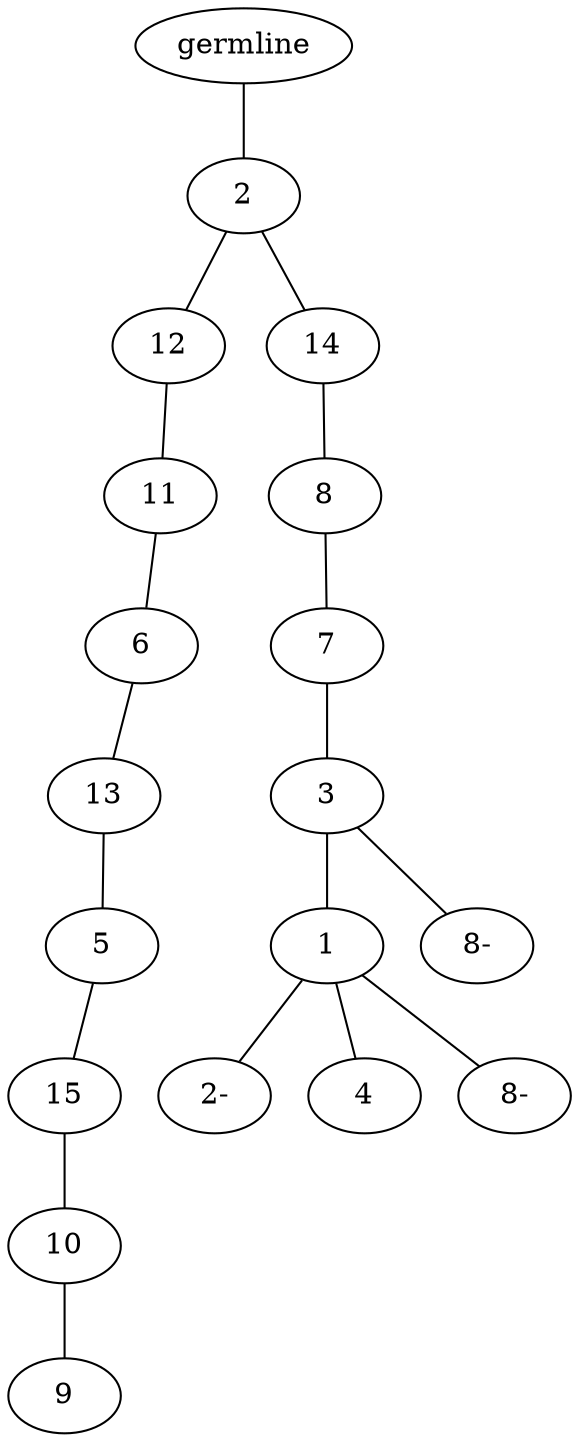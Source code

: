 graph tree {
    "140470940123040" [label="germline"];
    "140470932834864" [label="2"];
    "140470932833952" [label="12"];
    "140470932957312" [label="11"];
    "140470932956208" [label="6"];
    "140470932955488" [label="13"];
    "140470932957456" [label="5"];
    "140470932958464" [label="15"];
    "140470932956880" [label="10"];
    "140470932956400" [label="9"];
    "140470932957072" [label="14"];
    "140470932958752" [label="8"];
    "140470932955680" [label="7"];
    "140470932786480" [label="3"];
    "140470932832320" [label="1"];
    "140470932834720" [label="2-"];
    "140470932834528" [label="4"];
    "140470932834384" [label="8-"];
    "140470932787152" [label="8-"];
    "140470940123040" -- "140470932834864";
    "140470932834864" -- "140470932833952";
    "140470932834864" -- "140470932957072";
    "140470932833952" -- "140470932957312";
    "140470932957312" -- "140470932956208";
    "140470932956208" -- "140470932955488";
    "140470932955488" -- "140470932957456";
    "140470932957456" -- "140470932958464";
    "140470932958464" -- "140470932956880";
    "140470932956880" -- "140470932956400";
    "140470932957072" -- "140470932958752";
    "140470932958752" -- "140470932955680";
    "140470932955680" -- "140470932786480";
    "140470932786480" -- "140470932832320";
    "140470932786480" -- "140470932787152";
    "140470932832320" -- "140470932834720";
    "140470932832320" -- "140470932834528";
    "140470932832320" -- "140470932834384";
}
